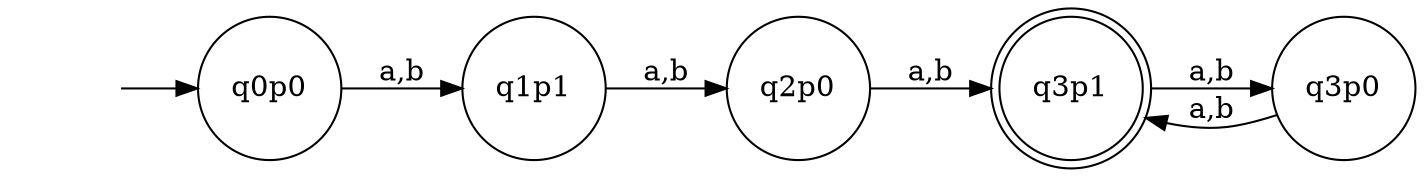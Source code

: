 digraph G {
  rankdir=LR;
  node [shape=doublecircle] q3p1;
  node [shape=circle];
  
  q0p0 -> q1p1 [label="a,b"];
  q1p1 -> q2p0 [label="a,b"];
  q2p0 -> q3p1 [label="a,b"];
  q3p0 -> q3p1 [label="a,b"];
  q3p1 -> q3p0 [label="a,b"];
  
  node [shape=none label=""];
  0 -> q0p0;
}
